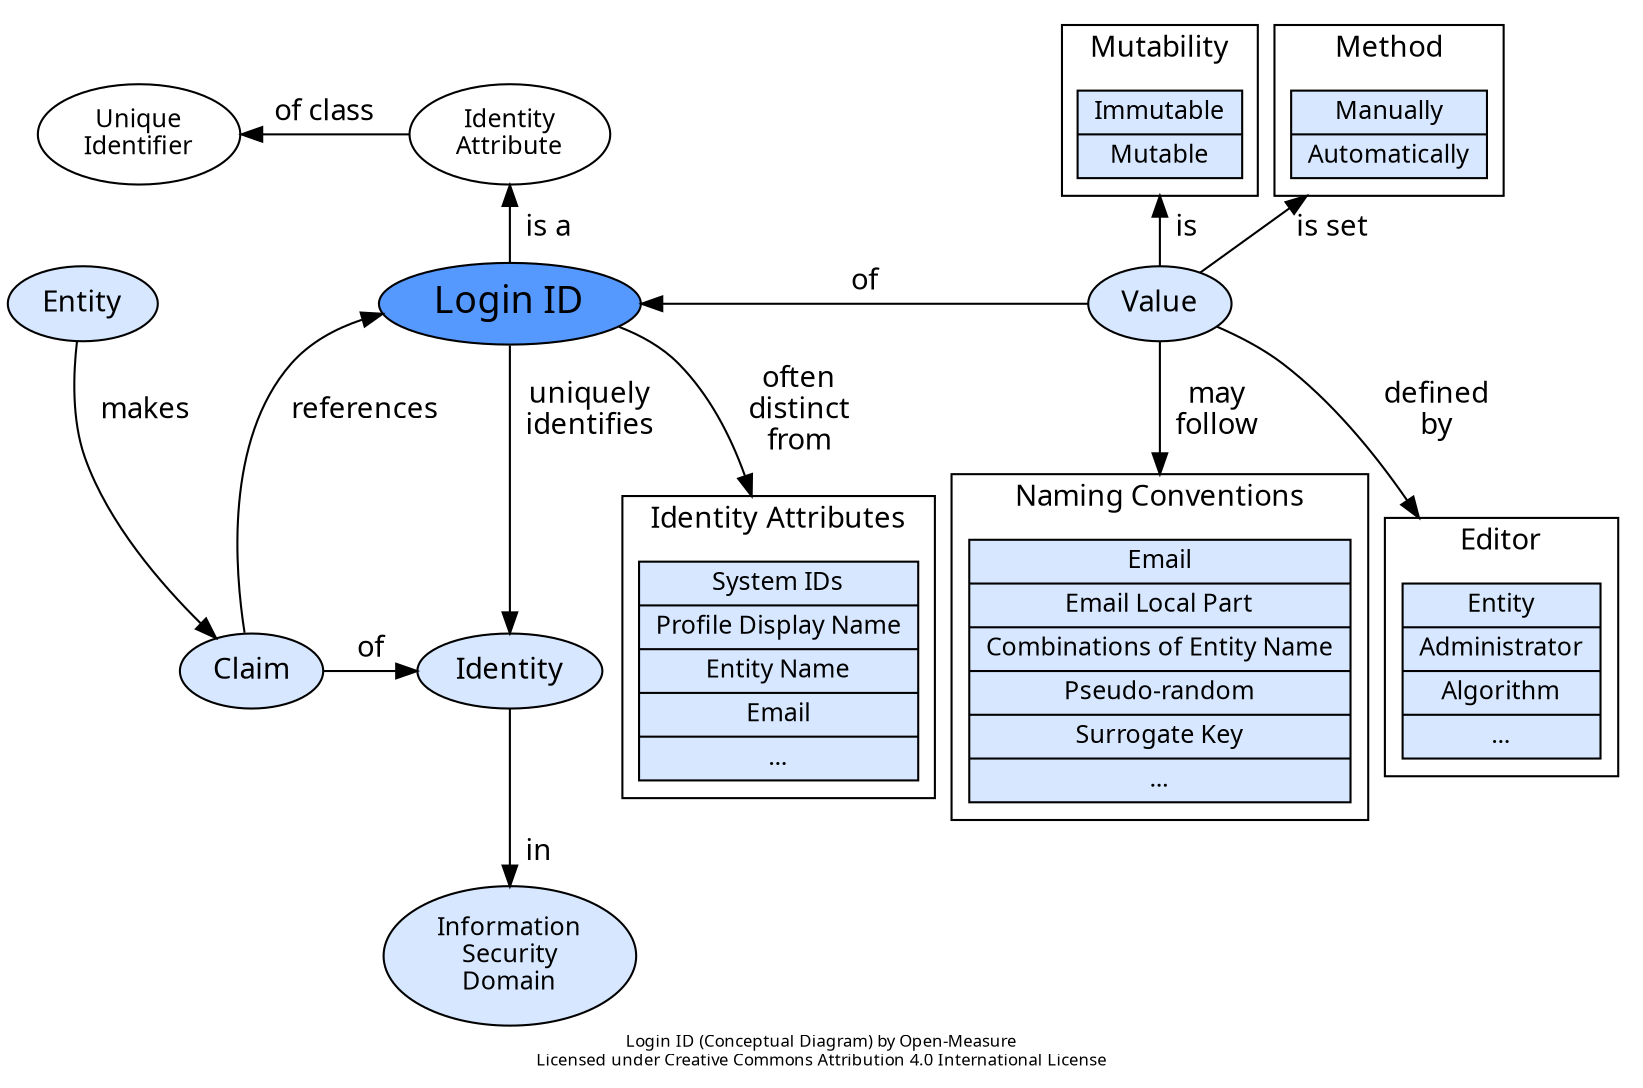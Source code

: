 digraph G {
	rankdir="TB";
	ranksep=0.25;
	splines="curve";
	newrank=true;
	packmode="clust";
	compound=true; # If true, allow edges between clusters.
	fontname="Calibri";
	label="Login ID (Conceptual Diagram) by Open-Measure\nLicensed under Creative Commons Attribution 4.0 International License";
	fontsize=8;
	node[shape="ellipse", fontsize=12, fillcolor="#d6e7ff", style="filled", fontname="Calibri"];
	edge[fontname="Calibri", minlen="1"];

	# Parent Concept
	n_unique_id [label="Unique\nIdentifier", fillcolor="#ffffff"];
	n_unique_id -> n_identity_attribute [weight=10, label="  of class  ", dir="back"];
	n_identity_attribute [label="Identity\nAttribute", fillcolor="#ffffff"];
	n_identity_attribute -> n_login_id [weight=10, label="  is a  ", dir="back"];

	# Concept
	n_login_id [label="Login ID", fontsize=18, fillcolor="#5599ff", URL="https://open-measure.atlassian.net/wiki/spaces/DIC/pages/1428685307"];
	n_login_id -> n_claim [label="references        ", dir="back"];
	n_login_id -> n_identity [weight=10, label="  uniquely  \n  identifies  "];

	# Distinctive Characteristics
	n_entity [label="Entity", fontsize=14];
	n_claim [label="Claim", fontsize=14];
	n_identity [label="Identity", fontsize=14];
	n_entity -> n_claim [label="  makes  "];
	n_claim -> n_identity [label="  of  "];
	n_domain [label="Information\nSecurity\nDomain"];
	n_identity -> n_domain [label="  in  "];

	n_value [label="Value", fontsize=14];
	n_login_id -> n_value [label="  of  ", dir="back"];
	#n_point [label="", shape="none", style="invis", width="0", height="0"];
	#n_login_id -> n_point [arrowhead="none"];

	n_freedom -> n_value [label="  is set  ", ltail="cluster_freedom", dir="back"];
	subgraph cluster_freedom {
		label="Method";
		fontsize="14";
		n_freedom [shape="record", label="{Manually|Automatically}"];
	}

	n_value -> n_defined_by [label="  defined  \n  by  ", lhead="cluster_defined_by"];
	subgraph cluster_defined_by {
		label="Editor";
		fontsize="14";
		n_defined_by [shape="record", label="{Entity|Administrator|Algorithm|...}"];
	}

	n_mutability -> n_value [weight=15, label="  is  ", ltail="cluster_mutability", dir="back"];
	subgraph cluster_mutability {
		label="Mutability";
		fontsize="14";
		n_mutability [shape="record", label="{Immutable|Mutable}"];
	}

	n_login_id -> n_distinct_from [label="  often  \n  distinct  \n  from  ", lhead="cluster_id_attributes"];
	subgraph cluster_id_attributes {
		label="Identity Attributes";
		fontsize="14";
		n_distinct_from [shape="record", label="{System IDs|Profile Display Name|Entity Name|Email|...}"];
	}

	n_value -> n_naming_convention [label="  may  \n  follow  ", lhead="cluster_naming_convention"];
	subgraph cluster_naming_convention {
		label="Naming Conventions";
		fontsize="14";
		n_naming_convention [shape="record", label="{Email|Email Local Part|Combinations of Entity Name|Pseudo-random|Surrogate Key|...}"];
	}

	# Invisible Links
	#n_freedom -> n_mutability -> n_distinct_from [style=invis];

	# Levels
	{ rank=same; n_claim; n_identity; }
	{ rank=same; n_login_id; n_entity; n_value; }
	{ rank=same; n_unique_id; n_identity_attribute;}
	#{ rank=same; n_freedom; n_mutability; n_distinct#_from;}

	# Snippets
	# n_person [label="Person"]
	# n_entity -> n_requirements [style=invis];
	# n_populations [label="{Minor|Adul under Legal Guardianship|Person granting Power of Attorney|etc.}", shape="record"]
	# subgraph cluster_strong {
	#		color=black;
	#		label = "";
	# n_strong_tranquility_property -> n_weak_tranquility_property [minlen=3, labelloc=b, xlabel="  has more  \n  constraints  \n  than  ", ltail=cluster_strong, lhead=cluster_weak];
}
